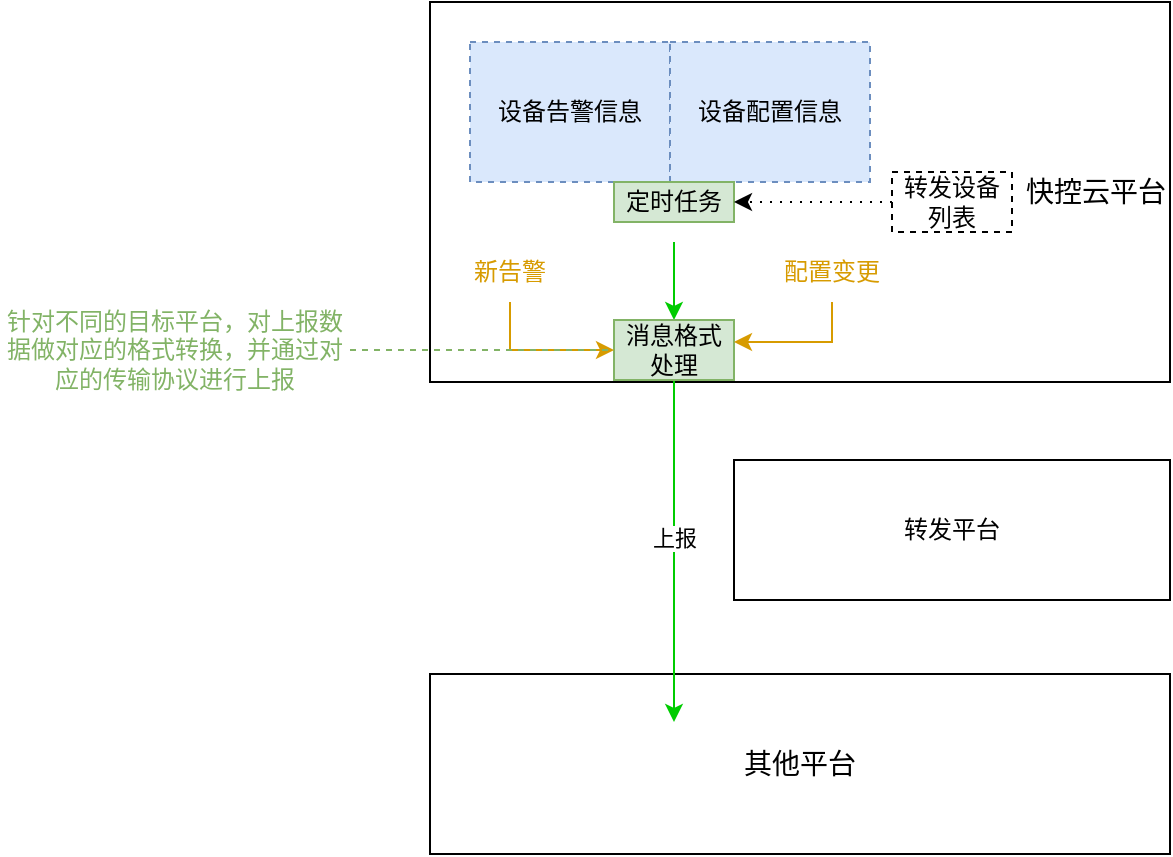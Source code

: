 <mxfile version="20.5.3" type="github"><diagram id="U1FMwSItcwg7t5gCMyaE" name="第 1 页"><mxGraphModel dx="1422" dy="778" grid="1" gridSize="10" guides="1" tooltips="1" connect="1" arrows="1" fold="1" page="1" pageScale="1" pageWidth="827" pageHeight="1169" math="0" shadow="0"><root><mxCell id="0"/><mxCell id="1" parent="0"/><mxCell id="3LiQr8wCGCh7OgG0KYY2-3" value="&lt;span style=&quot;font-size: 14px;&quot;&gt;快控云平台&lt;/span&gt;" style="rounded=0;whiteSpace=wrap;html=1;align=right;" parent="1" vertex="1"><mxGeometry x="280" y="400" width="370" height="190" as="geometry"/></mxCell><mxCell id="3LiQr8wCGCh7OgG0KYY2-15" value="&lt;font style=&quot;font-size: 14px;&quot;&gt;其他平台&lt;/font&gt;" style="rounded=0;whiteSpace=wrap;html=1;" parent="1" vertex="1"><mxGeometry x="280" y="736" width="370" height="90" as="geometry"/></mxCell><mxCell id="3LiQr8wCGCh7OgG0KYY2-18" value="" style="endArrow=classic;html=1;rounded=0;fillColor=#fff2cc;strokeColor=#00CC00;exitX=0.5;exitY=1;exitDx=0;exitDy=0;" parent="1" source="L51531q8kxPah6j-Oe_d-31" edge="1"><mxGeometry width="50" height="50" relative="1" as="geometry"><mxPoint x="402" y="610" as="sourcePoint"/><mxPoint x="402" y="760" as="targetPoint"/><Array as="points"/></mxGeometry></mxCell><mxCell id="3LiQr8wCGCh7OgG0KYY2-19" value="上报" style="edgeLabel;html=1;align=center;verticalAlign=middle;resizable=0;points=[];" parent="3LiQr8wCGCh7OgG0KYY2-18" vertex="1" connectable="0"><mxGeometry x="-0.3" relative="1" as="geometry"><mxPoint y="19" as="offset"/></mxGeometry></mxCell><mxCell id="3LiQr8wCGCh7OgG0KYY2-20" value="设备告警信息" style="text;html=1;strokeColor=#6c8ebf;fillColor=#dae8fc;align=center;verticalAlign=middle;whiteSpace=wrap;rounded=0;dashed=1;" parent="1" vertex="1"><mxGeometry x="300" y="420" width="100" height="70" as="geometry"/></mxCell><mxCell id="L51531q8kxPah6j-Oe_d-4" value="设备配置信息" style="text;html=1;strokeColor=#6c8ebf;fillColor=#dae8fc;align=center;verticalAlign=middle;whiteSpace=wrap;rounded=0;dashed=1;" parent="1" vertex="1"><mxGeometry x="400" y="420" width="100" height="70" as="geometry"/></mxCell><mxCell id="L51531q8kxPah6j-Oe_d-28" value="" style="endArrow=classic;html=1;rounded=0;strokeColor=#00CC00;fontSize=12;exitX=0.5;exitY=1;exitDx=0;exitDy=0;" parent="1" target="L51531q8kxPah6j-Oe_d-31" edge="1"><mxGeometry width="50" height="50" relative="1" as="geometry"><mxPoint x="402" y="520" as="sourcePoint"/><mxPoint x="542" y="480" as="targetPoint"/></mxGeometry></mxCell><mxCell id="L51531q8kxPah6j-Oe_d-31" value="消息格式处理" style="text;html=1;strokeColor=#82b366;fillColor=#d5e8d4;align=center;verticalAlign=middle;whiteSpace=wrap;rounded=0;fontSize=12;" parent="1" vertex="1"><mxGeometry x="372" y="559" width="60" height="30" as="geometry"/></mxCell><mxCell id="L51531q8kxPah6j-Oe_d-33" value="" style="endArrow=classic;html=1;rounded=0;fontSize=14;fillColor=#ffe6cc;strokeColor=#d79b00;entryX=0;entryY=0.5;entryDx=0;entryDy=0;" parent="1" source="nKhHFK2LWmHyE8H1EhtR-2" target="L51531q8kxPah6j-Oe_d-31" edge="1"><mxGeometry width="50" height="50" relative="1" as="geometry"><mxPoint x="325" y="540" as="sourcePoint"/><mxPoint x="327.5" y="542" as="targetPoint"/><Array as="points"><mxPoint x="320" y="574"/></Array></mxGeometry></mxCell><mxCell id="L51531q8kxPah6j-Oe_d-36" value="" style="endArrow=classic;html=1;rounded=0;fontSize=14;fillColor=#ffe6cc;strokeColor=#d79b00;entryX=1;entryY=0.5;entryDx=0;entryDy=0;exitX=0.5;exitY=1;exitDx=0;exitDy=0;" parent="1" edge="1" source="nKhHFK2LWmHyE8H1EhtR-3"><mxGeometry width="50" height="50" relative="1" as="geometry"><mxPoint x="490" y="530" as="sourcePoint"/><mxPoint x="432" y="570" as="targetPoint"/><Array as="points"><mxPoint x="481" y="570"/></Array></mxGeometry></mxCell><mxCell id="L51531q8kxPah6j-Oe_d-51" value="&lt;font color=&quot;#82b366&quot;&gt;针对不同的目标平台，对上报数据做对应的格式转换，并通过对应的传输协议进行上报&lt;/font&gt;" style="text;html=1;strokeColor=none;fillColor=none;align=center;verticalAlign=middle;whiteSpace=wrap;rounded=0;dashed=1;fontSize=12;fontColor=#000000;" parent="1" vertex="1"><mxGeometry x="65" y="559" width="175" height="30" as="geometry"/></mxCell><mxCell id="L51531q8kxPah6j-Oe_d-52" value="" style="endArrow=none;dashed=1;html=1;rounded=0;strokeColor=#82B366;fontSize=12;fontColor=#82B366;" parent="1" source="L51531q8kxPah6j-Oe_d-51" target="L51531q8kxPah6j-Oe_d-31" edge="1"><mxGeometry width="50" height="50" relative="1" as="geometry"><mxPoint x="240" y="640" as="sourcePoint"/><mxPoint x="290" y="590" as="targetPoint"/></mxGeometry></mxCell><mxCell id="L51531q8kxPah6j-Oe_d-53" value="&lt;font color=&quot;#000000&quot;&gt;转发设备列表&lt;/font&gt;" style="rounded=0;whiteSpace=wrap;html=1;dashed=1;fontSize=12;fontColor=#D79B00;" parent="1" vertex="1"><mxGeometry x="511" y="485" width="60" height="30" as="geometry"/></mxCell><mxCell id="L51531q8kxPah6j-Oe_d-56" value="定时任务" style="text;html=1;strokeColor=#82b366;fillColor=#d5e8d4;align=center;verticalAlign=middle;whiteSpace=wrap;rounded=0;fontSize=12;" parent="1" vertex="1"><mxGeometry x="372" y="490" width="60" height="20" as="geometry"/></mxCell><mxCell id="L51531q8kxPah6j-Oe_d-58" value="" style="endArrow=classic;html=1;rounded=0;strokeColor=#000000;fontSize=12;fontColor=#000000;exitX=0;exitY=0.5;exitDx=0;exitDy=0;dashed=1;dashPattern=1 4;" parent="1" source="L51531q8kxPah6j-Oe_d-53" target="L51531q8kxPah6j-Oe_d-56" edge="1"><mxGeometry width="50" height="50" relative="1" as="geometry"><mxPoint x="570" y="510" as="sourcePoint"/><mxPoint x="620" y="460" as="targetPoint"/></mxGeometry></mxCell><mxCell id="nKhHFK2LWmHyE8H1EhtR-1" value="转发平台" style="rounded=0;whiteSpace=wrap;html=1;" vertex="1" parent="1"><mxGeometry x="432" y="629" width="218" height="70" as="geometry"/></mxCell><mxCell id="nKhHFK2LWmHyE8H1EhtR-2" value="&lt;font color=&quot;#d79b00&quot;&gt;新告警&lt;/font&gt;" style="text;html=1;strokeColor=none;fillColor=none;align=center;verticalAlign=middle;whiteSpace=wrap;rounded=0;" vertex="1" parent="1"><mxGeometry x="290" y="520" width="60" height="30" as="geometry"/></mxCell><mxCell id="nKhHFK2LWmHyE8H1EhtR-3" value="配置变更" style="text;html=1;strokeColor=none;fillColor=none;align=center;verticalAlign=middle;whiteSpace=wrap;rounded=0;fontColor=#D79B00;" vertex="1" parent="1"><mxGeometry x="451" y="520" width="60" height="30" as="geometry"/></mxCell></root></mxGraphModel></diagram></mxfile>